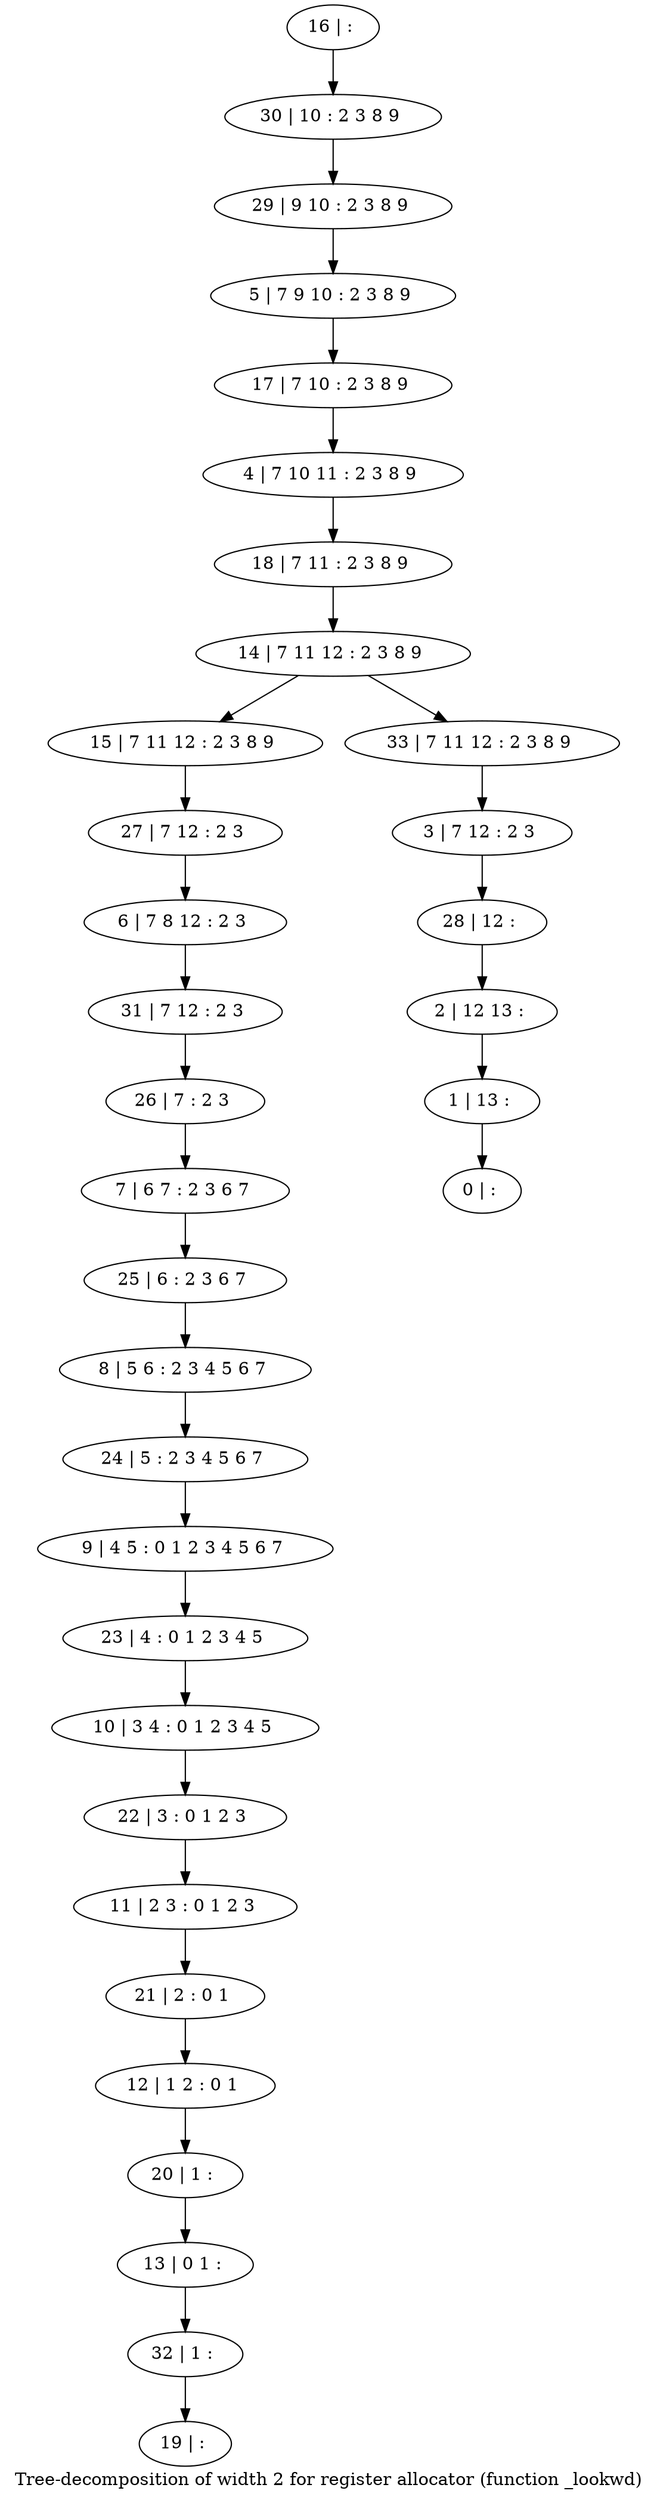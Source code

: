 digraph G {
graph [label="Tree-decomposition of width 2 for register allocator (function _lookwd)"]
0[label="0 | : "];
1[label="1 | 13 : "];
2[label="2 | 12 13 : "];
3[label="3 | 7 12 : 2 3 "];
4[label="4 | 7 10 11 : 2 3 8 9 "];
5[label="5 | 7 9 10 : 2 3 8 9 "];
6[label="6 | 7 8 12 : 2 3 "];
7[label="7 | 6 7 : 2 3 6 7 "];
8[label="8 | 5 6 : 2 3 4 5 6 7 "];
9[label="9 | 4 5 : 0 1 2 3 4 5 6 7 "];
10[label="10 | 3 4 : 0 1 2 3 4 5 "];
11[label="11 | 2 3 : 0 1 2 3 "];
12[label="12 | 1 2 : 0 1 "];
13[label="13 | 0 1 : "];
14[label="14 | 7 11 12 : 2 3 8 9 "];
15[label="15 | 7 11 12 : 2 3 8 9 "];
16[label="16 | : "];
17[label="17 | 7 10 : 2 3 8 9 "];
18[label="18 | 7 11 : 2 3 8 9 "];
19[label="19 | : "];
20[label="20 | 1 : "];
21[label="21 | 2 : 0 1 "];
22[label="22 | 3 : 0 1 2 3 "];
23[label="23 | 4 : 0 1 2 3 4 5 "];
24[label="24 | 5 : 2 3 4 5 6 7 "];
25[label="25 | 6 : 2 3 6 7 "];
26[label="26 | 7 : 2 3 "];
27[label="27 | 7 12 : 2 3 "];
28[label="28 | 12 : "];
29[label="29 | 9 10 : 2 3 8 9 "];
30[label="30 | 10 : 2 3 8 9 "];
31[label="31 | 7 12 : 2 3 "];
32[label="32 | 1 : "];
33[label="33 | 7 11 12 : 2 3 8 9 "];
20->13 ;
12->20 ;
21->12 ;
11->21 ;
22->11 ;
10->22 ;
23->10 ;
9->23 ;
24->9 ;
8->24 ;
25->8 ;
7->25 ;
26->7 ;
27->6 ;
15->27 ;
31->26 ;
6->31 ;
32->19 ;
13->32 ;
16->30 ;
30->29 ;
29->5 ;
5->17 ;
17->4 ;
4->18 ;
18->14 ;
3->28 ;
28->2 ;
2->1 ;
1->0 ;
33->3 ;
14->15 ;
14->33 ;
}
